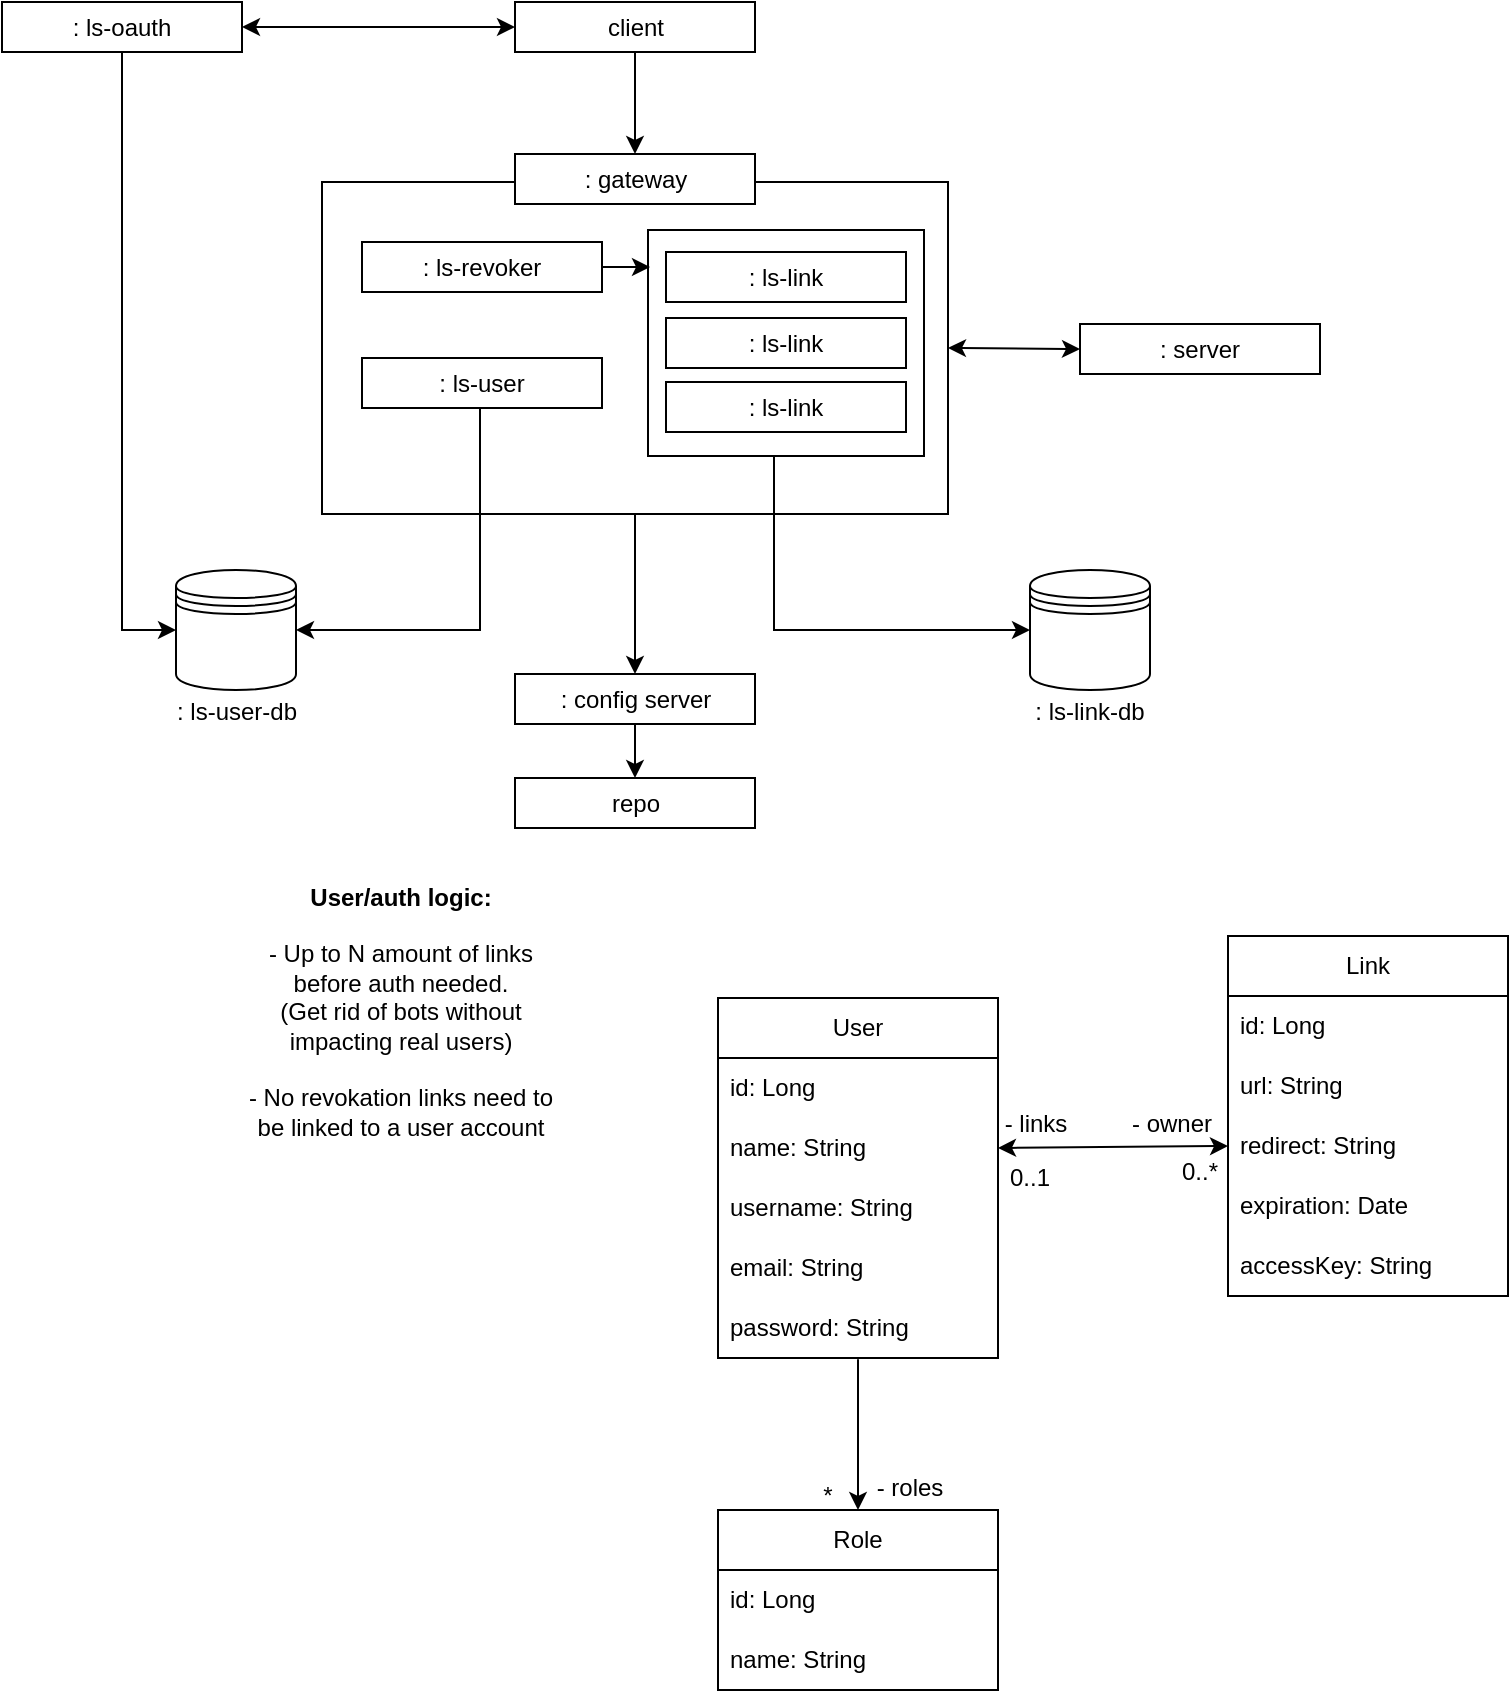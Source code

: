 <mxfile version="26.2.15" pages="2">
  <diagram id="C5RBs43oDa-KdzZeNtuy" name="domain_model">
    <mxGraphModel dx="1888" dy="773" grid="0" gridSize="10" guides="1" tooltips="1" connect="1" arrows="1" fold="1" page="1" pageScale="1" pageWidth="827" pageHeight="1169" math="0" shadow="0">
      <root>
        <mxCell id="WIyWlLk6GJQsqaUBKTNV-0" />
        <mxCell id="WIyWlLk6GJQsqaUBKTNV-1" parent="WIyWlLk6GJQsqaUBKTNV-0" />
        <mxCell id="RKXpFWwbYSsv7HsjDNY_-5" style="edgeStyle=orthogonalEdgeStyle;rounded=0;orthogonalLoop=1;jettySize=auto;html=1;entryX=0.5;entryY=0;entryDx=0;entryDy=0;" parent="WIyWlLk6GJQsqaUBKTNV-1" source="RKXpFWwbYSsv7HsjDNY_-0" target="RKXpFWwbYSsv7HsjDNY_-1" edge="1">
          <mxGeometry relative="1" as="geometry" />
        </mxCell>
        <mxCell id="RKXpFWwbYSsv7HsjDNY_-0" value="client" style="rounded=0;whiteSpace=wrap;html=1;" parent="WIyWlLk6GJQsqaUBKTNV-1" vertex="1">
          <mxGeometry x="209.5" y="77" width="120" height="25" as="geometry" />
        </mxCell>
        <mxCell id="RKXpFWwbYSsv7HsjDNY_-20" style="edgeStyle=orthogonalEdgeStyle;rounded=0;orthogonalLoop=1;jettySize=auto;html=1;entryX=0.5;entryY=0;entryDx=0;entryDy=0;" parent="WIyWlLk6GJQsqaUBKTNV-1" source="RKXpFWwbYSsv7HsjDNY_-3" target="RKXpFWwbYSsv7HsjDNY_-17" edge="1">
          <mxGeometry relative="1" as="geometry" />
        </mxCell>
        <mxCell id="RKXpFWwbYSsv7HsjDNY_-3" value="" style="rounded=0;whiteSpace=wrap;html=1;" parent="WIyWlLk6GJQsqaUBKTNV-1" vertex="1">
          <mxGeometry x="113" y="167" width="313" height="166" as="geometry" />
        </mxCell>
        <mxCell id="RKXpFWwbYSsv7HsjDNY_-1" value=": gateway" style="rounded=0;whiteSpace=wrap;html=1;" parent="WIyWlLk6GJQsqaUBKTNV-1" vertex="1">
          <mxGeometry x="209.5" y="153" width="120" height="25" as="geometry" />
        </mxCell>
        <mxCell id="yKZAoPgSQkdeJ6HRJg-h-0" style="edgeStyle=orthogonalEdgeStyle;rounded=0;orthogonalLoop=1;jettySize=auto;html=1;exitX=0.5;exitY=1;exitDx=0;exitDy=0;entryX=0;entryY=0.5;entryDx=0;entryDy=0;" parent="WIyWlLk6GJQsqaUBKTNV-1" source="RKXpFWwbYSsv7HsjDNY_-7" target="RKXpFWwbYSsv7HsjDNY_-16" edge="1">
          <mxGeometry relative="1" as="geometry" />
        </mxCell>
        <mxCell id="RKXpFWwbYSsv7HsjDNY_-7" value=": ls-oauth" style="rounded=0;whiteSpace=wrap;html=1;" parent="WIyWlLk6GJQsqaUBKTNV-1" vertex="1">
          <mxGeometry x="-47" y="77" width="120" height="25" as="geometry" />
        </mxCell>
        <mxCell id="RKXpFWwbYSsv7HsjDNY_-25" style="edgeStyle=orthogonalEdgeStyle;rounded=0;orthogonalLoop=1;jettySize=auto;html=1;entryX=1;entryY=0.5;entryDx=0;entryDy=0;" parent="WIyWlLk6GJQsqaUBKTNV-1" source="RKXpFWwbYSsv7HsjDNY_-8" target="RKXpFWwbYSsv7HsjDNY_-16" edge="1">
          <mxGeometry relative="1" as="geometry">
            <Array as="points">
              <mxPoint x="192" y="391" />
            </Array>
          </mxGeometry>
        </mxCell>
        <mxCell id="RKXpFWwbYSsv7HsjDNY_-8" value=": ls-user" style="rounded=0;whiteSpace=wrap;html=1;" parent="WIyWlLk6GJQsqaUBKTNV-1" vertex="1">
          <mxGeometry x="133" y="255" width="120" height="25" as="geometry" />
        </mxCell>
        <mxCell id="RKXpFWwbYSsv7HsjDNY_-11" value=": ls-revoker" style="rounded=0;whiteSpace=wrap;html=1;" parent="WIyWlLk6GJQsqaUBKTNV-1" vertex="1">
          <mxGeometry x="133" y="197" width="120" height="25" as="geometry" />
        </mxCell>
        <mxCell id="RKXpFWwbYSsv7HsjDNY_-23" style="edgeStyle=orthogonalEdgeStyle;rounded=0;orthogonalLoop=1;jettySize=auto;html=1;entryX=0;entryY=0.5;entryDx=0;entryDy=0;" parent="WIyWlLk6GJQsqaUBKTNV-1" source="RKXpFWwbYSsv7HsjDNY_-12" target="RKXpFWwbYSsv7HsjDNY_-15" edge="1">
          <mxGeometry relative="1" as="geometry">
            <Array as="points">
              <mxPoint x="339" y="391" />
            </Array>
          </mxGeometry>
        </mxCell>
        <mxCell id="RKXpFWwbYSsv7HsjDNY_-13" value="&lt;b&gt;User/auth logic:&lt;/b&gt;&lt;div&gt;&lt;b&gt;&lt;br&gt;&lt;/b&gt;&lt;div&gt;- Up to N amount of links before auth needed.&lt;/div&gt;&lt;div&gt;&lt;span style=&quot;background-color: transparent; color: light-dark(rgb(0, 0, 0), rgb(255, 255, 255));&quot;&gt;(Get rid of bots without impacting real users)&lt;/span&gt;&lt;/div&gt;&lt;div&gt;&lt;br&gt;&lt;/div&gt;&lt;div&gt;- No revokation links need to be linked to a user account&lt;/div&gt;&lt;div&gt;&lt;br&gt;&lt;/div&gt;&lt;/div&gt;" style="text;html=1;align=center;verticalAlign=middle;whiteSpace=wrap;rounded=0;" parent="WIyWlLk6GJQsqaUBKTNV-1" vertex="1">
          <mxGeometry x="69" y="513" width="167" height="152" as="geometry" />
        </mxCell>
        <mxCell id="RKXpFWwbYSsv7HsjDNY_-14" value=": server" style="rounded=0;whiteSpace=wrap;html=1;" parent="WIyWlLk6GJQsqaUBKTNV-1" vertex="1">
          <mxGeometry x="492" y="238" width="120" height="25" as="geometry" />
        </mxCell>
        <mxCell id="RKXpFWwbYSsv7HsjDNY_-15" value="" style="shape=datastore;whiteSpace=wrap;html=1;" parent="WIyWlLk6GJQsqaUBKTNV-1" vertex="1">
          <mxGeometry x="467" y="361" width="60" height="60" as="geometry" />
        </mxCell>
        <mxCell id="RKXpFWwbYSsv7HsjDNY_-16" value="" style="shape=datastore;whiteSpace=wrap;html=1;" parent="WIyWlLk6GJQsqaUBKTNV-1" vertex="1">
          <mxGeometry x="40" y="361" width="60" height="60" as="geometry" />
        </mxCell>
        <mxCell id="RKXpFWwbYSsv7HsjDNY_-21" style="edgeStyle=orthogonalEdgeStyle;rounded=0;orthogonalLoop=1;jettySize=auto;html=1;entryX=0.5;entryY=0;entryDx=0;entryDy=0;" parent="WIyWlLk6GJQsqaUBKTNV-1" source="RKXpFWwbYSsv7HsjDNY_-17" target="RKXpFWwbYSsv7HsjDNY_-18" edge="1">
          <mxGeometry relative="1" as="geometry" />
        </mxCell>
        <mxCell id="RKXpFWwbYSsv7HsjDNY_-17" value=": config server" style="rounded=0;whiteSpace=wrap;html=1;" parent="WIyWlLk6GJQsqaUBKTNV-1" vertex="1">
          <mxGeometry x="209.5" y="413" width="120" height="25" as="geometry" />
        </mxCell>
        <mxCell id="RKXpFWwbYSsv7HsjDNY_-18" value="repo" style="rounded=0;whiteSpace=wrap;html=1;" parent="WIyWlLk6GJQsqaUBKTNV-1" vertex="1">
          <mxGeometry x="209.5" y="465" width="120" height="25" as="geometry" />
        </mxCell>
        <mxCell id="RKXpFWwbYSsv7HsjDNY_-22" value="" style="endArrow=classic;startArrow=classic;html=1;rounded=0;entryX=0;entryY=0.5;entryDx=0;entryDy=0;exitX=1;exitY=0.5;exitDx=0;exitDy=0;" parent="WIyWlLk6GJQsqaUBKTNV-1" source="RKXpFWwbYSsv7HsjDNY_-3" target="RKXpFWwbYSsv7HsjDNY_-14" edge="1">
          <mxGeometry width="50" height="50" relative="1" as="geometry">
            <mxPoint x="260" y="284" as="sourcePoint" />
            <mxPoint x="310" y="234" as="targetPoint" />
          </mxGeometry>
        </mxCell>
        <mxCell id="RKXpFWwbYSsv7HsjDNY_-28" value="" style="group" parent="WIyWlLk6GJQsqaUBKTNV-1" vertex="1" connectable="0">
          <mxGeometry x="276" y="191" width="138" height="113" as="geometry" />
        </mxCell>
        <mxCell id="RKXpFWwbYSsv7HsjDNY_-12" value="" style="rounded=0;whiteSpace=wrap;html=1;fillColor=default;" parent="RKXpFWwbYSsv7HsjDNY_-28" vertex="1">
          <mxGeometry width="138" height="113" as="geometry" />
        </mxCell>
        <mxCell id="RKXpFWwbYSsv7HsjDNY_-6" value=": ls-link" style="rounded=0;whiteSpace=wrap;html=1;" parent="RKXpFWwbYSsv7HsjDNY_-28" vertex="1">
          <mxGeometry x="9" y="11" width="120" height="25" as="geometry" />
        </mxCell>
        <mxCell id="RKXpFWwbYSsv7HsjDNY_-26" value=": ls-link" style="rounded=0;whiteSpace=wrap;html=1;" parent="RKXpFWwbYSsv7HsjDNY_-28" vertex="1">
          <mxGeometry x="9" y="44" width="120" height="25" as="geometry" />
        </mxCell>
        <mxCell id="RKXpFWwbYSsv7HsjDNY_-27" value=": ls-link" style="rounded=0;whiteSpace=wrap;html=1;" parent="RKXpFWwbYSsv7HsjDNY_-28" vertex="1">
          <mxGeometry x="9" y="76" width="120" height="25" as="geometry" />
        </mxCell>
        <mxCell id="RKXpFWwbYSsv7HsjDNY_-29" value="Link" style="swimlane;fontStyle=0;childLayout=stackLayout;horizontal=1;startSize=30;horizontalStack=0;resizeParent=1;resizeParentMax=0;resizeLast=0;collapsible=1;marginBottom=0;whiteSpace=wrap;html=1;" parent="WIyWlLk6GJQsqaUBKTNV-1" vertex="1">
          <mxGeometry x="566" y="544" width="140" height="180" as="geometry" />
        </mxCell>
        <mxCell id="RKXpFWwbYSsv7HsjDNY_-57" value="id: Long" style="text;strokeColor=none;fillColor=none;align=left;verticalAlign=middle;spacingLeft=4;spacingRight=4;overflow=hidden;points=[[0,0.5],[1,0.5]];portConstraint=eastwest;rotatable=0;whiteSpace=wrap;html=1;" parent="RKXpFWwbYSsv7HsjDNY_-29" vertex="1">
          <mxGeometry y="30" width="140" height="30" as="geometry" />
        </mxCell>
        <mxCell id="RKXpFWwbYSsv7HsjDNY_-30" value="url: String" style="text;strokeColor=none;fillColor=none;align=left;verticalAlign=middle;spacingLeft=4;spacingRight=4;overflow=hidden;points=[[0,0.5],[1,0.5]];portConstraint=eastwest;rotatable=0;whiteSpace=wrap;html=1;" parent="RKXpFWwbYSsv7HsjDNY_-29" vertex="1">
          <mxGeometry y="60" width="140" height="30" as="geometry" />
        </mxCell>
        <mxCell id="RKXpFWwbYSsv7HsjDNY_-32" value="redirect: String" style="text;strokeColor=none;fillColor=none;align=left;verticalAlign=middle;spacingLeft=4;spacingRight=4;overflow=hidden;points=[[0,0.5],[1,0.5]];portConstraint=eastwest;rotatable=0;whiteSpace=wrap;html=1;" parent="RKXpFWwbYSsv7HsjDNY_-29" vertex="1">
          <mxGeometry y="90" width="140" height="30" as="geometry" />
        </mxCell>
        <mxCell id="RKXpFWwbYSsv7HsjDNY_-31" value="expiration: Date" style="text;strokeColor=none;fillColor=none;align=left;verticalAlign=middle;spacingLeft=4;spacingRight=4;overflow=hidden;points=[[0,0.5],[1,0.5]];portConstraint=eastwest;rotatable=0;whiteSpace=wrap;html=1;" parent="RKXpFWwbYSsv7HsjDNY_-29" vertex="1">
          <mxGeometry y="120" width="140" height="30" as="geometry" />
        </mxCell>
        <mxCell id="RKXpFWwbYSsv7HsjDNY_-58" value="accessKey: String" style="text;strokeColor=none;fillColor=none;align=left;verticalAlign=middle;spacingLeft=4;spacingRight=4;overflow=hidden;points=[[0,0.5],[1,0.5]];portConstraint=eastwest;rotatable=0;whiteSpace=wrap;html=1;" parent="RKXpFWwbYSsv7HsjDNY_-29" vertex="1">
          <mxGeometry y="150" width="140" height="30" as="geometry" />
        </mxCell>
        <mxCell id="RKXpFWwbYSsv7HsjDNY_-34" value="User" style="swimlane;fontStyle=0;childLayout=stackLayout;horizontal=1;startSize=30;horizontalStack=0;resizeParent=1;resizeParentMax=0;resizeLast=0;collapsible=1;marginBottom=0;whiteSpace=wrap;html=1;" parent="WIyWlLk6GJQsqaUBKTNV-1" vertex="1">
          <mxGeometry x="311" y="575" width="140" height="180" as="geometry" />
        </mxCell>
        <mxCell id="RKXpFWwbYSsv7HsjDNY_-35" value="id: Long" style="text;strokeColor=none;fillColor=none;align=left;verticalAlign=middle;spacingLeft=4;spacingRight=4;overflow=hidden;points=[[0,0.5],[1,0.5]];portConstraint=eastwest;rotatable=0;whiteSpace=wrap;html=1;" parent="RKXpFWwbYSsv7HsjDNY_-34" vertex="1">
          <mxGeometry y="30" width="140" height="30" as="geometry" />
        </mxCell>
        <mxCell id="RKXpFWwbYSsv7HsjDNY_-36" value="name: String" style="text;strokeColor=none;fillColor=none;align=left;verticalAlign=middle;spacingLeft=4;spacingRight=4;overflow=hidden;points=[[0,0.5],[1,0.5]];portConstraint=eastwest;rotatable=0;whiteSpace=wrap;html=1;" parent="RKXpFWwbYSsv7HsjDNY_-34" vertex="1">
          <mxGeometry y="60" width="140" height="30" as="geometry" />
        </mxCell>
        <mxCell id="RKXpFWwbYSsv7HsjDNY_-56" value="username: String" style="text;strokeColor=none;fillColor=none;align=left;verticalAlign=middle;spacingLeft=4;spacingRight=4;overflow=hidden;points=[[0,0.5],[1,0.5]];portConstraint=eastwest;rotatable=0;whiteSpace=wrap;html=1;" parent="RKXpFWwbYSsv7HsjDNY_-34" vertex="1">
          <mxGeometry y="90" width="140" height="30" as="geometry" />
        </mxCell>
        <mxCell id="RKXpFWwbYSsv7HsjDNY_-37" value="email: String" style="text;strokeColor=none;fillColor=none;align=left;verticalAlign=middle;spacingLeft=4;spacingRight=4;overflow=hidden;points=[[0,0.5],[1,0.5]];portConstraint=eastwest;rotatable=0;whiteSpace=wrap;html=1;" parent="RKXpFWwbYSsv7HsjDNY_-34" vertex="1">
          <mxGeometry y="120" width="140" height="30" as="geometry" />
        </mxCell>
        <mxCell id="RKXpFWwbYSsv7HsjDNY_-38" value="password: String" style="text;strokeColor=none;fillColor=none;align=left;verticalAlign=middle;spacingLeft=4;spacingRight=4;overflow=hidden;points=[[0,0.5],[1,0.5]];portConstraint=eastwest;rotatable=0;whiteSpace=wrap;html=1;" parent="RKXpFWwbYSsv7HsjDNY_-34" vertex="1">
          <mxGeometry y="150" width="140" height="30" as="geometry" />
        </mxCell>
        <mxCell id="RKXpFWwbYSsv7HsjDNY_-41" value="" style="endArrow=classic;startArrow=classic;html=1;rounded=0;exitX=0;exitY=0.5;exitDx=0;exitDy=0;entryX=1;entryY=0.5;entryDx=0;entryDy=0;" parent="WIyWlLk6GJQsqaUBKTNV-1" source="RKXpFWwbYSsv7HsjDNY_-32" target="RKXpFWwbYSsv7HsjDNY_-36" edge="1">
          <mxGeometry width="50" height="50" relative="1" as="geometry">
            <mxPoint x="545" y="612" as="sourcePoint" />
            <mxPoint x="595" y="562" as="targetPoint" />
          </mxGeometry>
        </mxCell>
        <mxCell id="RKXpFWwbYSsv7HsjDNY_-42" value="0..1" style="text;html=1;align=center;verticalAlign=middle;whiteSpace=wrap;rounded=0;" parent="WIyWlLk6GJQsqaUBKTNV-1" vertex="1">
          <mxGeometry x="437" y="650" width="60" height="30" as="geometry" />
        </mxCell>
        <mxCell id="RKXpFWwbYSsv7HsjDNY_-43" value="0..*" style="text;html=1;align=center;verticalAlign=middle;whiteSpace=wrap;rounded=0;" parent="WIyWlLk6GJQsqaUBKTNV-1" vertex="1">
          <mxGeometry x="522" y="647" width="60" height="30" as="geometry" />
        </mxCell>
        <mxCell id="RKXpFWwbYSsv7HsjDNY_-44" value="- owner" style="text;html=1;align=center;verticalAlign=middle;whiteSpace=wrap;rounded=0;" parent="WIyWlLk6GJQsqaUBKTNV-1" vertex="1">
          <mxGeometry x="508" y="623" width="60" height="30" as="geometry" />
        </mxCell>
        <mxCell id="RKXpFWwbYSsv7HsjDNY_-46" value="Role" style="swimlane;fontStyle=0;childLayout=stackLayout;horizontal=1;startSize=30;horizontalStack=0;resizeParent=1;resizeParentMax=0;resizeLast=0;collapsible=1;marginBottom=0;whiteSpace=wrap;html=1;" parent="WIyWlLk6GJQsqaUBKTNV-1" vertex="1">
          <mxGeometry x="311" y="831" width="140" height="90" as="geometry" />
        </mxCell>
        <mxCell id="RKXpFWwbYSsv7HsjDNY_-47" value="id: Long" style="text;strokeColor=none;fillColor=none;align=left;verticalAlign=middle;spacingLeft=4;spacingRight=4;overflow=hidden;points=[[0,0.5],[1,0.5]];portConstraint=eastwest;rotatable=0;whiteSpace=wrap;html=1;" parent="RKXpFWwbYSsv7HsjDNY_-46" vertex="1">
          <mxGeometry y="30" width="140" height="30" as="geometry" />
        </mxCell>
        <mxCell id="RKXpFWwbYSsv7HsjDNY_-48" value="name: String" style="text;strokeColor=none;fillColor=none;align=left;verticalAlign=middle;spacingLeft=4;spacingRight=4;overflow=hidden;points=[[0,0.5],[1,0.5]];portConstraint=eastwest;rotatable=0;whiteSpace=wrap;html=1;" parent="RKXpFWwbYSsv7HsjDNY_-46" vertex="1">
          <mxGeometry y="60" width="140" height="30" as="geometry" />
        </mxCell>
        <mxCell id="RKXpFWwbYSsv7HsjDNY_-51" value="" style="endArrow=classic;html=1;rounded=0;exitX=0.5;exitY=1.022;exitDx=0;exitDy=0;exitPerimeter=0;entryX=0.5;entryY=0;entryDx=0;entryDy=0;" parent="WIyWlLk6GJQsqaUBKTNV-1" source="RKXpFWwbYSsv7HsjDNY_-38" target="RKXpFWwbYSsv7HsjDNY_-46" edge="1">
          <mxGeometry width="50" height="50" relative="1" as="geometry">
            <mxPoint x="374" y="635" as="sourcePoint" />
            <mxPoint x="424" y="585" as="targetPoint" />
          </mxGeometry>
        </mxCell>
        <mxCell id="RKXpFWwbYSsv7HsjDNY_-52" value="*" style="text;html=1;align=center;verticalAlign=middle;whiteSpace=wrap;rounded=0;" parent="WIyWlLk6GJQsqaUBKTNV-1" vertex="1">
          <mxGeometry x="336" y="809" width="60" height="30" as="geometry" />
        </mxCell>
        <mxCell id="RKXpFWwbYSsv7HsjDNY_-53" value="- roles" style="text;html=1;align=center;verticalAlign=middle;whiteSpace=wrap;rounded=0;" parent="WIyWlLk6GJQsqaUBKTNV-1" vertex="1">
          <mxGeometry x="377" y="805" width="60" height="30" as="geometry" />
        </mxCell>
        <mxCell id="RKXpFWwbYSsv7HsjDNY_-54" value=": ls-link-db" style="text;html=1;align=center;verticalAlign=middle;whiteSpace=wrap;rounded=0;" parent="WIyWlLk6GJQsqaUBKTNV-1" vertex="1">
          <mxGeometry x="467" y="417" width="60" height="30" as="geometry" />
        </mxCell>
        <mxCell id="RKXpFWwbYSsv7HsjDNY_-55" value=": ls-user-db" style="text;html=1;align=center;verticalAlign=middle;whiteSpace=wrap;rounded=0;" parent="WIyWlLk6GJQsqaUBKTNV-1" vertex="1">
          <mxGeometry x="32.5" y="417" width="75" height="30" as="geometry" />
        </mxCell>
        <mxCell id="RKXpFWwbYSsv7HsjDNY_-59" value="- links" style="text;html=1;align=center;verticalAlign=middle;whiteSpace=wrap;rounded=0;" parent="WIyWlLk6GJQsqaUBKTNV-1" vertex="1">
          <mxGeometry x="440" y="623" width="60" height="30" as="geometry" />
        </mxCell>
        <mxCell id="atqOHnhRcT1cKjHB4FaO-0" style="edgeStyle=orthogonalEdgeStyle;rounded=0;orthogonalLoop=1;jettySize=auto;html=1;exitX=1;exitY=0.5;exitDx=0;exitDy=0;entryX=0.007;entryY=0.159;entryDx=0;entryDy=0;entryPerimeter=0;" parent="WIyWlLk6GJQsqaUBKTNV-1" source="RKXpFWwbYSsv7HsjDNY_-11" target="RKXpFWwbYSsv7HsjDNY_-12" edge="1">
          <mxGeometry relative="1" as="geometry" />
        </mxCell>
        <mxCell id="4FUyERm61rho28e80AQC-0" value="" style="endArrow=classic;startArrow=classic;html=1;rounded=0;exitX=1;exitY=0.5;exitDx=0;exitDy=0;entryX=0;entryY=0.5;entryDx=0;entryDy=0;" edge="1" parent="WIyWlLk6GJQsqaUBKTNV-1" source="RKXpFWwbYSsv7HsjDNY_-7" target="RKXpFWwbYSsv7HsjDNY_-0">
          <mxGeometry width="50" height="50" relative="1" as="geometry">
            <mxPoint x="138" y="319" as="sourcePoint" />
            <mxPoint x="188" y="269" as="targetPoint" />
          </mxGeometry>
        </mxCell>
      </root>
    </mxGraphModel>
  </diagram>
  <diagram id="wJzK4HmQuWwE2p0q9Jrs" name="security_model">
    <mxGraphModel dx="933" dy="773" grid="0" gridSize="10" guides="1" tooltips="1" connect="1" arrows="1" fold="1" page="1" pageScale="1" pageWidth="850" pageHeight="1100" math="0" shadow="0">
      <root>
        <mxCell id="0" />
        <mxCell id="1" parent="0" />
        <mxCell id="QA6y3Qf5wyEEba7dGYge-1" value="User" style="shape=actor;whiteSpace=wrap;html=1;" vertex="1" parent="1">
          <mxGeometry x="65" y="160" width="80" height="80" as="geometry" />
        </mxCell>
        <mxCell id="QA6y3Qf5wyEEba7dGYge-2" value="Authorization Server&#xa;(Spring Security + JWT)" style="rounded=1;whiteSpace=wrap;html=1;fillColor=#dae8fc;" vertex="1" parent="1">
          <mxGeometry x="270" y="33" width="220" height="80" as="geometry" />
        </mxCell>
        <mxCell id="QA6y3Qf5wyEEba7dGYge-3" value="API Gateway&#xa;(Spring Cloud Gateway)" style="rounded=1;whiteSpace=wrap;html=1;fillColor=#fff2cc;" vertex="1" parent="1">
          <mxGeometry x="270" y="160" width="220" height="80" as="geometry" />
        </mxCell>
        <mxCell id="QA6y3Qf5wyEEba7dGYge-4" value="Eureka Server" style="rounded=1;whiteSpace=wrap;html=1;fillColor=#f8cecc;" vertex="1" parent="1">
          <mxGeometry x="633" y="170" width="140" height="60" as="geometry" />
        </mxCell>
        <mxCell id="QA6y3Qf5wyEEba7dGYge-5" value="ls-user service" style="rounded=1;whiteSpace=wrap;html=1;fillColor=#e1ffe1;" vertex="1" parent="1">
          <mxGeometry x="270" y="411" width="220" height="80" as="geometry" />
        </mxCell>
        <mxCell id="QA6y3Qf5wyEEba7dGYge-6" style="endArrow=block" edge="1" parent="1" source="QA6y3Qf5wyEEba7dGYge-1" target="QA6y3Qf5wyEEba7dGYge-2">
          <mxGeometry relative="1" as="geometry" />
        </mxCell>
        <mxCell id="QA6y3Qf5wyEEba7dGYge-7" value="JWT token" style="endArrow=block;dashed=1;" edge="1" parent="1" source="QA6y3Qf5wyEEba7dGYge-2" target="QA6y3Qf5wyEEba7dGYge-1">
          <mxGeometry relative="1" as="geometry" />
        </mxCell>
        <mxCell id="QA6y3Qf5wyEEba7dGYge-8" style="endArrow=block" edge="1" parent="1" source="QA6y3Qf5wyEEba7dGYge-1" target="QA6y3Qf5wyEEba7dGYge-3">
          <mxGeometry relative="1" as="geometry" />
        </mxCell>
        <mxCell id="QA6y3Qf5wyEEba7dGYge-9" value="JWT included" style="endArrow=block;dashed=1;" edge="1" parent="1" source="QA6y3Qf5wyEEba7dGYge-3" target="QA6y3Qf5wyEEba7dGYge-5">
          <mxGeometry relative="1" as="geometry" />
        </mxCell>
        <mxCell id="QA6y3Qf5wyEEba7dGYge-10" value="Service Discovery" style="endArrow=block;dashed=1;" edge="1" parent="1" source="QA6y3Qf5wyEEba7dGYge-3" target="QA6y3Qf5wyEEba7dGYge-4">
          <mxGeometry relative="1" as="geometry" />
        </mxCell>
        <mxCell id="QA6y3Qf5wyEEba7dGYge-11" value="Registers itself" style="endArrow=block;dashed=1;" edge="1" parent="1" source="QA6y3Qf5wyEEba7dGYge-5" target="QA6y3Qf5wyEEba7dGYge-4">
          <mxGeometry relative="1" as="geometry" />
        </mxCell>
      </root>
    </mxGraphModel>
  </diagram>
</mxfile>
